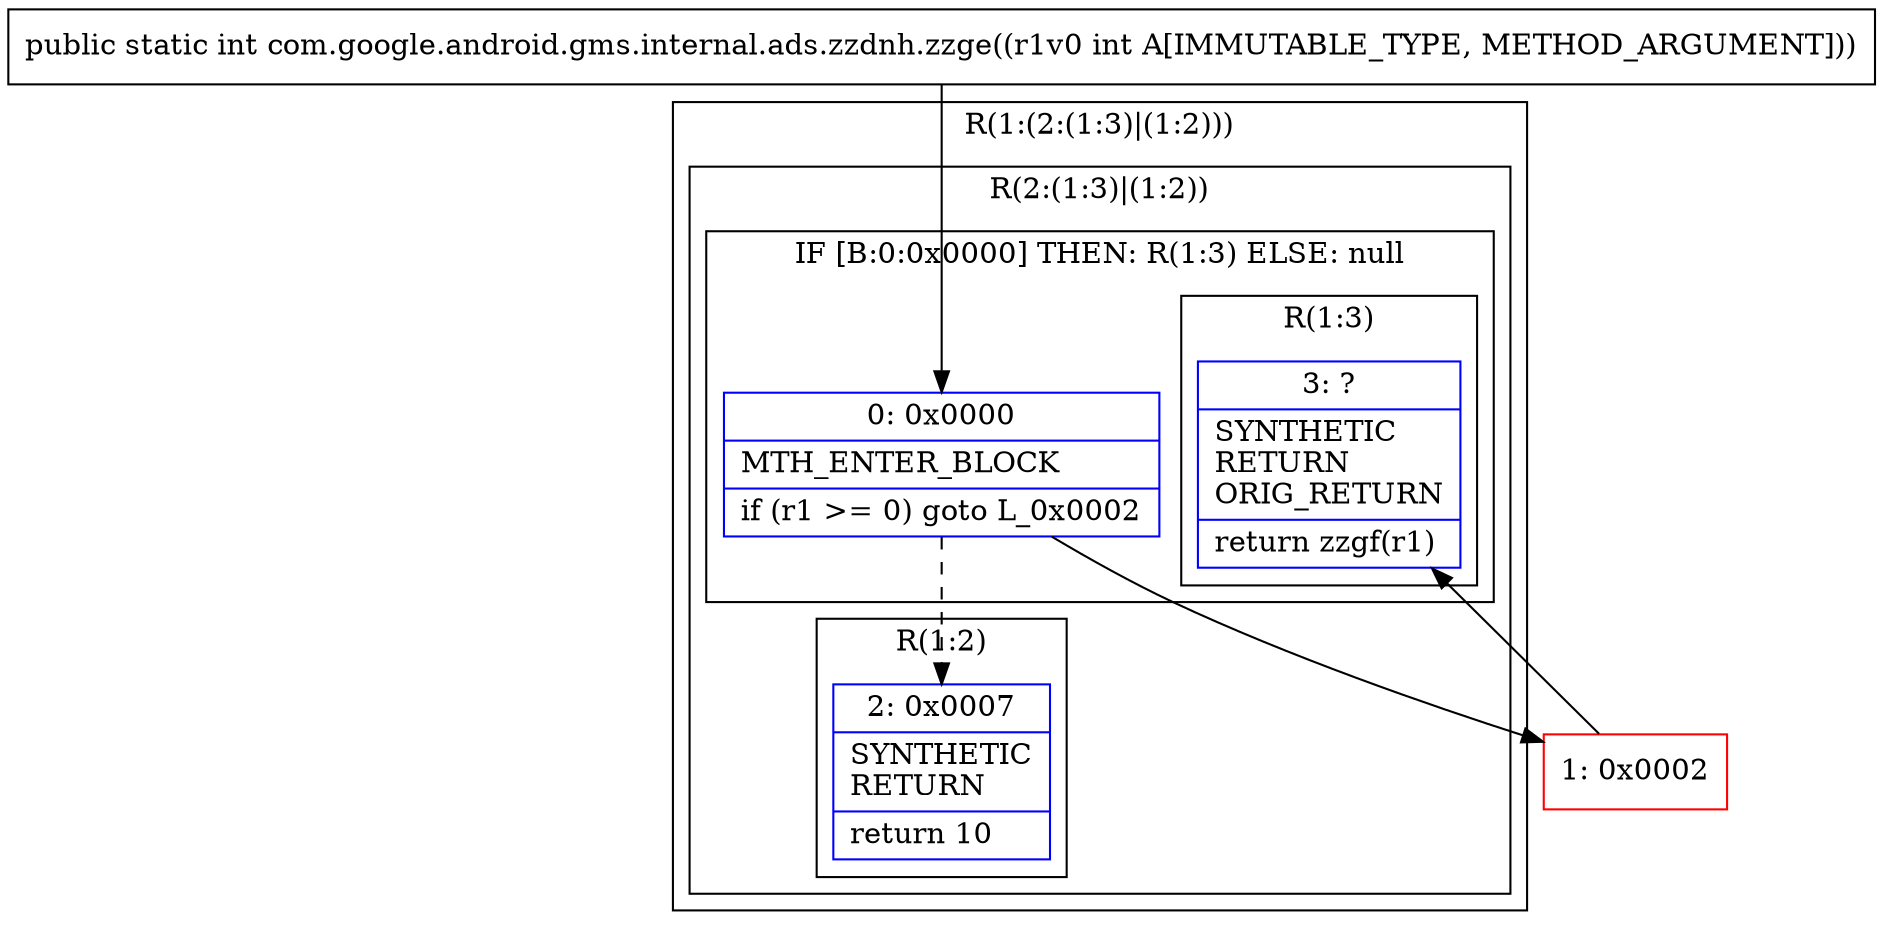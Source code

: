 digraph "CFG forcom.google.android.gms.internal.ads.zzdnh.zzge(I)I" {
subgraph cluster_Region_446250557 {
label = "R(1:(2:(1:3)|(1:2)))";
node [shape=record,color=blue];
subgraph cluster_Region_956987847 {
label = "R(2:(1:3)|(1:2))";
node [shape=record,color=blue];
subgraph cluster_IfRegion_411525799 {
label = "IF [B:0:0x0000] THEN: R(1:3) ELSE: null";
node [shape=record,color=blue];
Node_0 [shape=record,label="{0\:\ 0x0000|MTH_ENTER_BLOCK\l|if (r1 \>= 0) goto L_0x0002\l}"];
subgraph cluster_Region_1280796987 {
label = "R(1:3)";
node [shape=record,color=blue];
Node_3 [shape=record,label="{3\:\ ?|SYNTHETIC\lRETURN\lORIG_RETURN\l|return zzgf(r1)\l}"];
}
}
subgraph cluster_Region_527224410 {
label = "R(1:2)";
node [shape=record,color=blue];
Node_2 [shape=record,label="{2\:\ 0x0007|SYNTHETIC\lRETURN\l|return 10\l}"];
}
}
}
Node_1 [shape=record,color=red,label="{1\:\ 0x0002}"];
MethodNode[shape=record,label="{public static int com.google.android.gms.internal.ads.zzdnh.zzge((r1v0 int A[IMMUTABLE_TYPE, METHOD_ARGUMENT])) }"];
MethodNode -> Node_0;
Node_0 -> Node_1;
Node_0 -> Node_2[style=dashed];
Node_1 -> Node_3;
}

